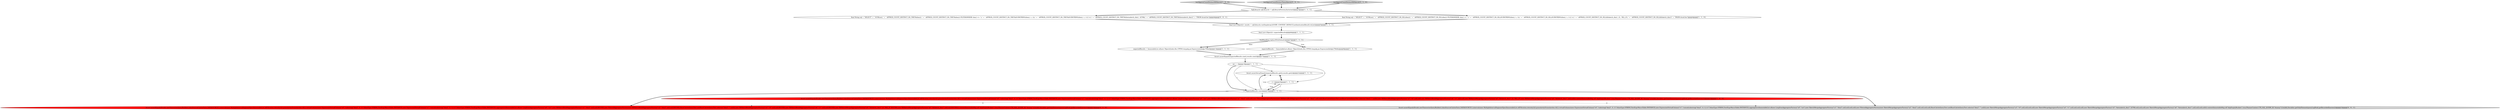 digraph {
18 [style = filled, label = "final String sql = \"SELECT\" + \" SUM(cnt),\" + \" APPROX_COUNT_DISTINCT_DS_THETA(dim2),\" + \" APPROX_COUNT_DISTINCT_DS_THETA(dim2) FILTER(WHERE dim2 <> ''),\" + \" APPROX_COUNT_DISTINCT_DS_THETA(SUBSTRING(dim2, 1, 1)),\" + \" APPROX_COUNT_DISTINCT_DS_THETA(SUBSTRING(dim2, 1, 1) || 'x'),\" + \" APPROX_COUNT_DISTINCT_DS_THETA(thetasketch_dim1, 32768),\" + \" APPROX_COUNT_DISTINCT_DS_THETA(thetasketch_dim1)\" + \"FROM druid.foo\"@@@4@@@['0', '0', '1']", fillcolor = white, shape = ellipse image = "AAA0AAABBB3BBB"];
6 [style = filled, label = "Assert.assertEquals(expectedResults.size(),results.size())@@@17@@@['1', '1', '1']", fillcolor = white, shape = ellipse image = "AAA0AAABBB1BBB"];
14 [style = filled, label = "Assert.assertEquals(Druids.newTimeseriesQueryBuilder().dataSource(CalciteTests.DATASOURCE1).intervals(new MultipleIntervalSegmentSpec(ImmutableList.of(Filtration.eternity()))).granularity(Granularities.ALL).virtualColumns(new ExpressionVirtualColumn(\"v0\",\"substring(\"dim2\", 0, 1)\",ValueType.STRING,TestExprMacroTable.INSTANCE),new ExpressionVirtualColumn(\"v1\",\"concat(substring(\"dim2\", 0, 1),'x')\",ValueType.STRING,TestExprMacroTable.INSTANCE)).aggregators(ImmutableList.of(new LongSumAggregatorFactory(\"a0\",\"cnt\"),new HllSketchBuildAggregatorFactory(\"a1\",\"dim2\",null,null,ROUND),new FilteredAggregatorFactory(new HllSketchBuildAggregatorFactory(\"a2\",\"dim2\",null,null,ROUND),BaseCalciteQueryTest.not(BaseCalciteQueryTest.selector(\"dim2\",\"\",null))),new HllSketchBuildAggregatorFactory(\"a3\",\"v0\",null,null,ROUND),new HllSketchBuildAggregatorFactory(\"a4\",\"v1\",null,null,ROUND),new HllSketchMergeAggregatorFactory(\"a5\",\"hllsketch_dim1\",21,\"HLL_8\",ROUND),new HllSketchMergeAggregatorFactory(\"a6\",\"hllsketch_dim1\",null,null,ROUND))).context(ImmutableMap.of(\"skipEmptyBuckets\",true,PlannerContext.CTX_SQL_QUERY_ID,\"dummy\")).build(),Iterables.getOnlyElement(queryLogHook.getRecordedQueries()))@@@23@@@['0', '1', '0']", fillcolor = red, shape = ellipse image = "AAA1AAABBB2BBB"];
8 [style = filled, label = "final List<Object((> expectedResults@@@6@@@['1', '1', '1']", fillcolor = white, shape = ellipse image = "AAA0AAABBB1BBB"];
3 [style = filled, label = "testApproxCountDistinctHllSketch['1', '0', '0']", fillcolor = lightgray, shape = diamond image = "AAA0AAABBB1BBB"];
9 [style = filled, label = "expectedResults = ImmutableList.of(new Object((((edu.fdu.CPPDG.tinypdg.pe.ExpressionInfo@a706ed)@@@13@@@['1', '1', '1']", fillcolor = white, shape = ellipse image = "AAA0AAABBB1BBB"];
17 [style = filled, label = "testApproxCountDistinctThetaSketch['0', '0', '1']", fillcolor = lightgray, shape = diamond image = "AAA0AAABBB3BBB"];
0 [style = filled, label = "SqlLifecycle sqlLifecycle = sqlLifecycleFactory.factorize()@@@3@@@['1', '1', '1']", fillcolor = white, shape = ellipse image = "AAA0AAABBB1BBB"];
2 [style = filled, label = "Assert.assertEquals(Druids.newTimeseriesQueryBuilder().dataSource(CalciteTests.DATASOURCE1).intervals(new MultipleIntervalSegmentSpec(ImmutableList.of(Filtration.eternity()))).granularity(Granularities.ALL).virtualColumns(new ExpressionVirtualColumn(\"v0\",\"substring(\"dim2\", 0, 1)\",ValueType.STRING,TestExprMacroTable.INSTANCE),new ExpressionVirtualColumn(\"v1\",\"concat(substring(\"dim2\", 0, 1),'x')\",ValueType.STRING,TestExprMacroTable.INSTANCE)).aggregators(ImmutableList.of(new LongSumAggregatorFactory(\"a0\",\"cnt\"),new HllSketchBuildAggregatorFactory(\"a1\",\"dim2\",null,null),new FilteredAggregatorFactory(new HllSketchBuildAggregatorFactory(\"a2\",\"dim2\",null,null),BaseCalciteQueryTest.not(BaseCalciteQueryTest.selector(\"dim2\",\"\",null))),new HllSketchBuildAggregatorFactory(\"a3\",\"v0\",null,null),new HllSketchBuildAggregatorFactory(\"a4\",\"v1\",null,null),new HllSketchMergeAggregatorFactory(\"a5\",\"hllsketch_dim1\",21,\"HLL_8\"),new HllSketchMergeAggregatorFactory(\"a6\",\"hllsketch_dim1\",null,null))).context(ImmutableMap.of(\"skipEmptyBuckets\",true,PlannerContext.CTX_SQL_QUERY_ID,\"dummy\")).build(),Iterables.getOnlyElement(queryLogHook.getRecordedQueries()))@@@23@@@['1', '0', '0']", fillcolor = red, shape = ellipse image = "AAA1AAABBB1BBB"];
11 [style = filled, label = "final List<Object((> results = sqlLifecycle.runSimple(sql,QUERY_CONTEXT_DEFAULT,authenticationResult).toList()@@@5@@@['1', '1', '1']", fillcolor = white, shape = ellipse image = "AAA0AAABBB1BBB"];
5 [style = filled, label = "Assert.assertArrayEquals(expectedResults.get(i),results.get(i))@@@21@@@['1', '1', '1']", fillcolor = white, shape = ellipse image = "AAA0AAABBB1BBB"];
7 [style = filled, label = "int i = 0@@@18@@@['1', '1', '1']", fillcolor = white, shape = ellipse image = "AAA0AAABBB1BBB"];
10 [style = filled, label = "expectedResults = ImmutableList.of(new Object((((edu.fdu.CPPDG.tinypdg.pe.ExpressionInfo@a706db)@@@8@@@['1', '1', '1']", fillcolor = white, shape = ellipse image = "AAA0AAABBB1BBB"];
1 [style = filled, label = "i < expectedResults.size()@@@19@@@['1', '1', '1']", fillcolor = white, shape = diamond image = "AAA0AAABBB1BBB"];
12 [style = filled, label = "NullHandling.replaceWithDefault()@@@7@@@['1', '1', '1']", fillcolor = white, shape = diamond image = "AAA0AAABBB1BBB"];
13 [style = filled, label = "i++@@@20@@@['1', '1', '1']", fillcolor = white, shape = ellipse image = "AAA0AAABBB1BBB"];
15 [style = filled, label = "testApproxCountDistinctHllSketch['0', '1', '0']", fillcolor = lightgray, shape = diamond image = "AAA0AAABBB2BBB"];
4 [style = filled, label = "final String sql = \"SELECT\" + \" SUM(cnt),\" + \" APPROX_COUNT_DISTINCT_DS_HLL(dim2),\" + \" APPROX_COUNT_DISTINCT_DS_HLL(dim2) FILTER(WHERE dim2 <> ''),\" + \" APPROX_COUNT_DISTINCT_DS_HLL(SUBSTRING(dim2, 1, 1)),\" + \" APPROX_COUNT_DISTINCT_DS_HLL(SUBSTRING(dim2, 1, 1) || 'x'),\" + \" APPROX_COUNT_DISTINCT_DS_HLL(hllsketch_dim1, 21, 'HLL_8'),\" + \" APPROX_COUNT_DISTINCT_DS_HLL(hllsketch_dim1)\" + \"FROM druid.foo\"@@@4@@@['1', '1', '0']", fillcolor = white, shape = ellipse image = "AAA0AAABBB1BBB"];
16 [style = filled, label = "Assert.assertEquals(Druids.newTimeseriesQueryBuilder().dataSource(CalciteTests.DATASOURCE1).intervals(new MultipleIntervalSegmentSpec(ImmutableList.of(Filtration.eternity()))).granularity(Granularities.ALL).virtualColumns(new ExpressionVirtualColumn(\"v0\",\"substring(\"dim2\", 0, 1)\",ValueType.STRING,TestExprMacroTable.INSTANCE),new ExpressionVirtualColumn(\"v1\",\"concat(substring(\"dim2\", 0, 1),'x')\",ValueType.STRING,TestExprMacroTable.INSTANCE)).aggregators(ImmutableList.of(new LongSumAggregatorFactory(\"a0\",\"cnt\"),new SketchMergeAggregatorFactory(\"a1\",\"dim2\",null,null,null,null),new FilteredAggregatorFactory(new SketchMergeAggregatorFactory(\"a2\",\"dim2\",null,null,null,null),BaseCalciteQueryTest.not(BaseCalciteQueryTest.selector(\"dim2\",\"\",null))),new SketchMergeAggregatorFactory(\"a3\",\"v0\",null,null,null,null),new SketchMergeAggregatorFactory(\"a4\",\"v1\",null,null,null,null),new SketchMergeAggregatorFactory(\"a5\",\"thetasketch_dim1\",32768,null,null,null),new SketchMergeAggregatorFactory(\"a6\",\"thetasketch_dim1\",null,null,null,null))).context(ImmutableMap.of(\"skipEmptyBuckets\",true,PlannerContext.CTX_SQL_QUERY_ID,\"dummy\")).build(),Iterables.getOnlyElement(queryLogHook.getRecordedQueries()))@@@23@@@['0', '0', '1']", fillcolor = lightgray, shape = ellipse image = "AAA0AAABBB3BBB"];
1->5 [style = bold, label=""];
7->1 [style = bold, label=""];
13->1 [style = solid, label="i"];
7->1 [style = solid, label="i"];
18->11 [style = bold, label=""];
13->5 [style = solid, label="i"];
12->9 [style = bold, label=""];
10->6 [style = bold, label=""];
13->1 [style = bold, label=""];
3->0 [style = bold, label=""];
9->6 [style = bold, label=""];
7->13 [style = solid, label="i"];
7->5 [style = solid, label="i"];
1->13 [style = dotted, label="true"];
12->10 [style = bold, label=""];
12->9 [style = dotted, label="false"];
17->0 [style = bold, label=""];
2->14 [style = dashed, label="0"];
12->10 [style = dotted, label="true"];
0->4 [style = bold, label=""];
1->16 [style = bold, label=""];
2->16 [style = dashed, label="0"];
15->0 [style = bold, label=""];
5->13 [style = bold, label=""];
11->8 [style = bold, label=""];
0->18 [style = bold, label=""];
1->14 [style = bold, label=""];
1->2 [style = bold, label=""];
6->7 [style = bold, label=""];
4->11 [style = bold, label=""];
1->5 [style = dotted, label="true"];
8->12 [style = bold, label=""];
}
